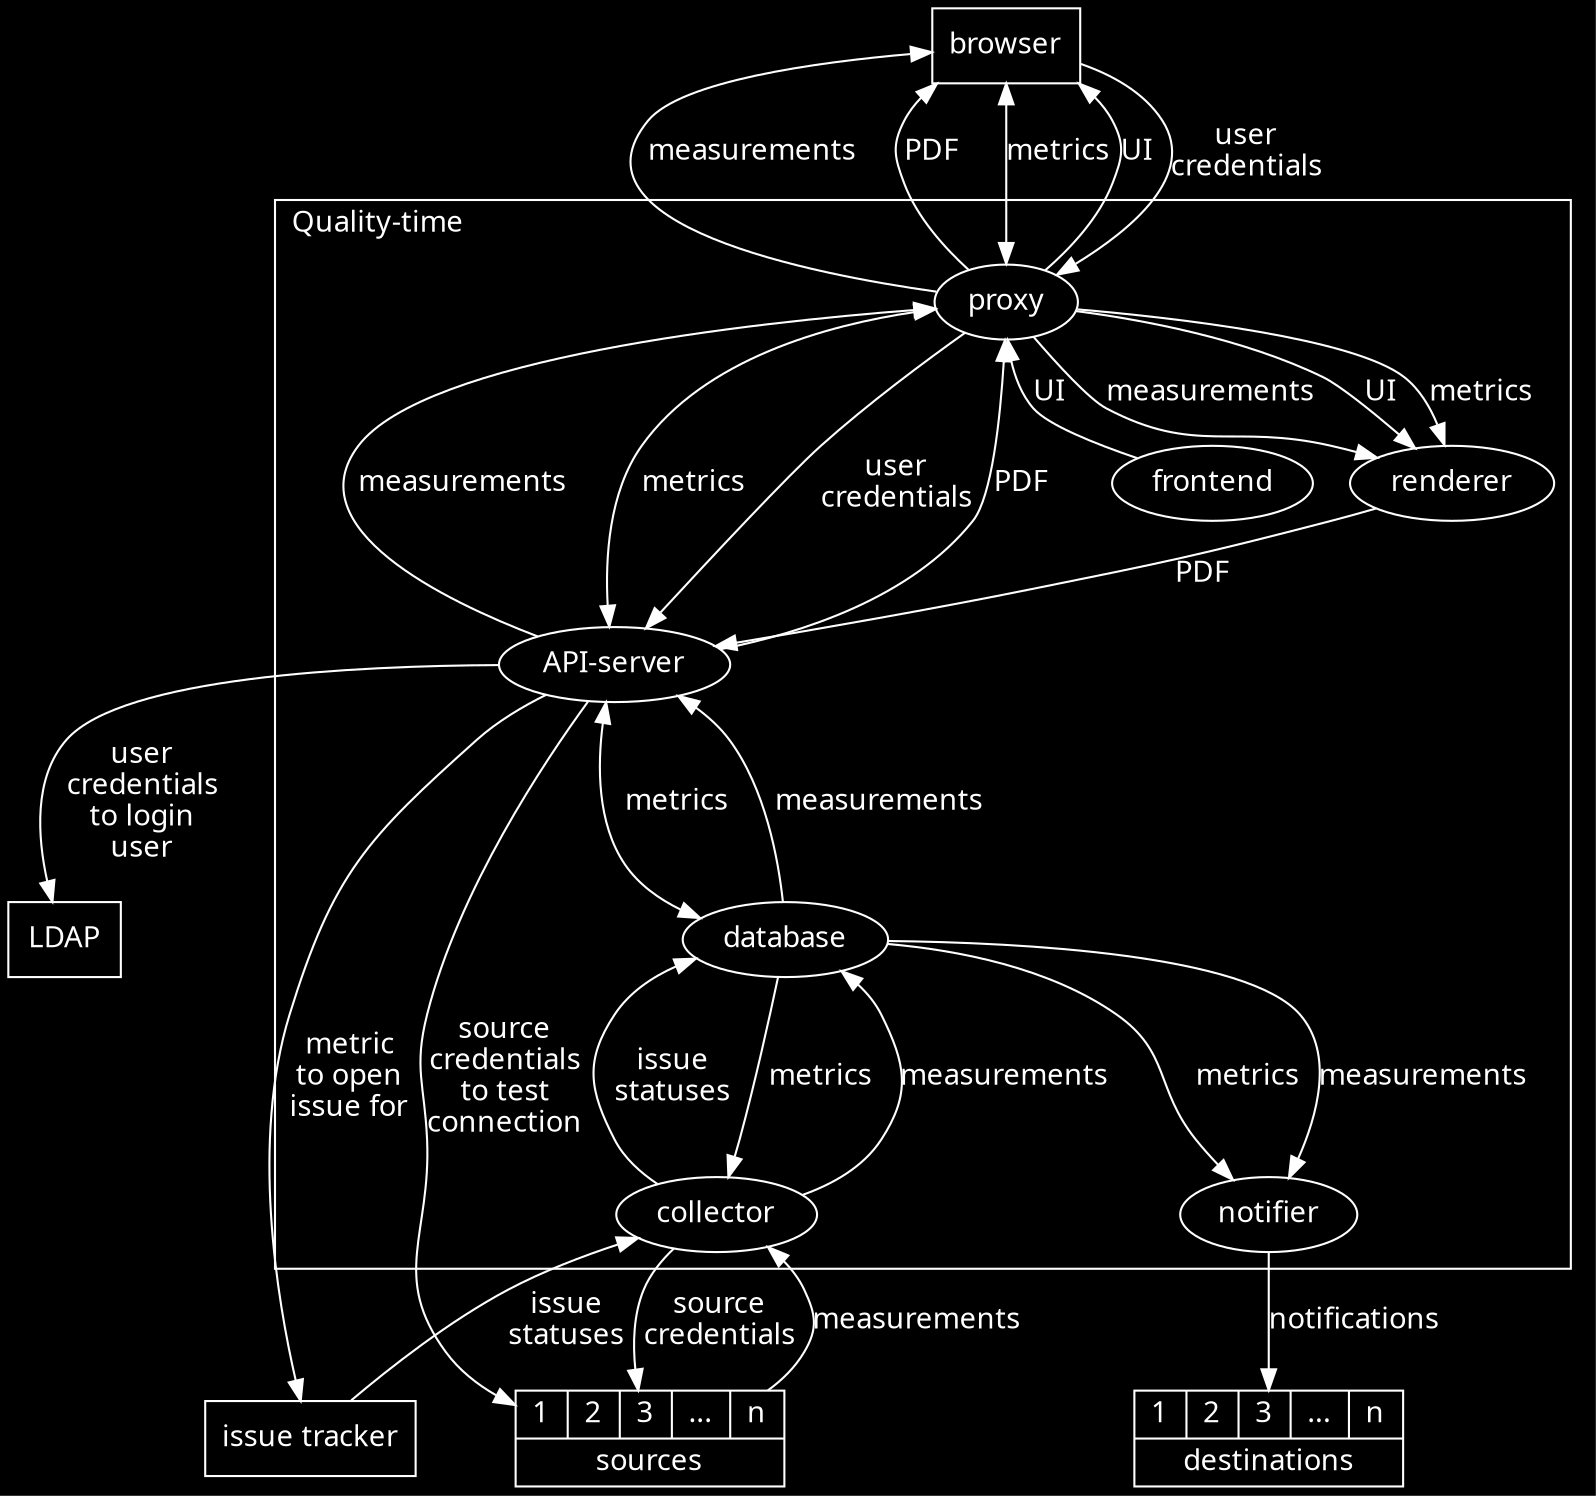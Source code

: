 digraph {
  graph [bgcolor=black, fontname="SFMono-Regular"]
  node [color=white, fontcolor=white, fontname="SFMono-Regular"]
  edge [color=white, fontcolor=white, fontname="SFMono-Regular"]
  ldap [shape=rectangle, label="LDAP"]
  browser [shape=rectangle]
  issue_tracker [shape=rectangle, label="issue tracker"]
  subgraph cluster_qt {
    rank="min"
    label="Quality-time"
    labeljust="left"
    color=white
    fontcolor="white"
    api_server [label="API-server"]
    proxy -> frontend [label=UI, dir="back"]
    proxy -> api_server [label=measurements, dir="back"]
    proxy -> api_server [label=metrics, dir="both"]
    proxy -> api_server [label="user\ncredentials"]
    proxy -> api_server [label=PDF, dir="back"]
    proxy -> renderer [label=UI]
    proxy -> renderer [label=metrics]
    proxy -> renderer [label=measurements]
    api_server -> database [label=metrics, dir="both"]
    api_server -> database [label=measurements, dir="back"]
    database -> collector [label=metrics]
    database -> collector [label=measurements, dir="back"]
    database -> collector [label="issue\nstatuses", dir="back"]
    database -> notifier [label=metrics]
    database -> notifier [label=measurements]
    renderer -> api_server [label=PDF]
  }
  browser -> proxy [label=measurements, dir="back"]
  browser -> proxy [label=PDF, dir="back"]
  browser -> proxy [label=metrics, dir="both"]
  browser -> proxy [label=UI, dir="back"]
  browser -> proxy [label="user\ncredentials"]
  collector -> source [label=measurements, dir="back"]
  collector -> source [label="source\ncredentials"]
  collector -> issue_tracker [label="issue\nstatuses", dir="back"]
  api_server -> ldap [label="user\ncredentials\nto login\nuser"]
  api_server -> source [label="source\ncredentials\nto test\nconnection"]
  api_server -> issue_tracker [label="metric\nto open\nissue for"]
  source [label="{{1|2|3|...|n}|sources}" shape=record]
  destination [label="{{1|2|3|...|n}|destinations}" shape=record]
  notifier -> destination [label=notifications]
}

